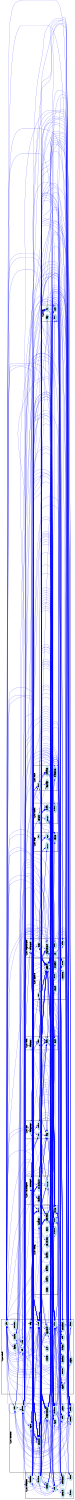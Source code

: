 /* ------------------------------------------------------------ */
/* created with bunch v3 */
/* Objective Function value = 1.0*/
/* ------------------------------------------------------------ */

digraph G {
size= "10,10";
rotate = 90;
subgraph cluster0 {
label = "(SS-L1):string";
color = black;
style = bold;

"signames"[label="signames",shape=ellipse,color=lightblue,fontcolor=black,style=filled];
"newversion"[label="newversion",shape=ellipse,color=lightblue,fontcolor=black,style=filled];
"endian"[label="endian",shape=ellipse,color=lightblue,fontcolor=black,style=filled];
"string"[label="string",shape=ellipse,color=lightblue,fontcolor=black,style=filled];
"error"[label="error",shape=ellipse,color=lightblue,fontcolor=black,style=filled];
"mkbuiltins"[label="mkbuiltins",shape=ellipse,color=lightblue,fontcolor=black,style=filled];
"enable"[label="enable",shape=ellipse,color=lightblue,fontcolor=black,style=filled];
"builtins"[label="builtins",shape=ellipse,color=lightblue,fontcolor=black,style=filled];
"umask"[label="umask",shape=ellipse,color=lightblue,fontcolor=black,style=filled];
"echo"[label="echo",shape=ellipse,color=lightblue,fontcolor=black,style=filled];
"stdio"[label="stdio",shape=ellipse,color=lightblue,fontcolor=black,style=filled];
"times"[label="times",shape=ellipse,color=lightblue,fontcolor=black,style=filled];
}
subgraph cluster1 {
label = "(SS-L1):bashline";
color = black;
style = bold;

"bashhist"[label="bashhist",shape=ellipse,color=lightblue,fontcolor=black,style=filled];
"bashline"[label="bashline",shape=ellipse,color=lightblue,fontcolor=black,style=filled];
"stat"[label="stat",shape=ellipse,color=lightblue,fontcolor=black,style=filled];
"history"[label="history",shape=ellipse,color=lightblue,fontcolor=black,style=filled];
"dirent"[label="dirent",shape=ellipse,color=lightblue,fontcolor=black,style=filled];
"getcwd"[label="getcwd",shape=ellipse,color=lightblue,fontcolor=black,style=filled];
"mailcheck"[label="mailcheck",shape=ellipse,color=lightblue,fontcolor=black,style=filled];
"time"[label="time",shape=ellipse,color=lightblue,fontcolor=black,style=filled];
}
subgraph cluster2 {
label = "(SS-L1):shell";
color = black;
style = bold;

"jobs"[label="jobs",shape=ellipse,color=lightblue,fontcolor=black,style=filled];
"wait"[label="wait",shape=ellipse,color=lightblue,fontcolor=black,style=filled];
"termios"[label="termios",shape=ellipse,color=lightblue,fontcolor=black,style=filled];
"nojobs"[label="nojobs",shape=ellipse,color=lightblue,fontcolor=black,style=filled];
"kill"[label="kill",shape=ellipse,color=lightblue,fontcolor=black,style=filled];
"trap"[label="trap",shape=ellipse,color=lightblue,fontcolor=black,style=filled];
"braces"[label="braces",shape=ellipse,color=lightblue,fontcolor=black,style=filled];
"eval"[label="eval",shape=ellipse,color=lightblue,fontcolor=black,style=filled];
"externs"[label="externs",shape=ellipse,color=lightblue,fontcolor=black,style=filled];
"subst"[label="subst",shape=ellipse,color=lightblue,fontcolor=black,style=filled];
"fnmatch"[label="fnmatch",shape=ellipse,color=lightblue,fontcolor=black,style=filled];
"fg_bg"[label="fg_bg",shape=ellipse,color=lightblue,fontcolor=black,style=filled];
"siglist"[label="siglist",shape=ellipse,color=lightblue,fontcolor=black,style=filled];
"signal"[label="signal",shape=ellipse,color=lightblue,fontcolor=black,style=filled];
"pwd"[label="pwd",shape=ellipse,color=lightblue,fontcolor=black,style=filled];
"shell"[label="shell",shape=ellipse,color=lightblue,fontcolor=black,style=filled];
"socket"[label="socket",shape=ellipse,color=lightblue,fontcolor=black,style=filled];
"bison"[label="bison",shape=ellipse,color=lightblue,fontcolor=black,style=filled];
"command"[label="command",shape=ellipse,color=lightblue,fontcolor=black,style=filled];
"copy_cmd"[label="copy_cmd",shape=ellipse,color=lightblue,fontcolor=black,style=filled];
}
subgraph cluster3 {
label = "(SS-L1):unwind_prot";
color = black;
style = bold;

"print_cmd"[label="print_cmd",shape=ellipse,color=lightblue,fontcolor=black,style=filled];
"declare"[label="declare",shape=ellipse,color=lightblue,fontcolor=black,style=filled];
"source"[label="source",shape=ellipse,color=lightblue,fontcolor=black,style=filled];
"unwind_prot"[label="unwind_prot",shape=ellipse,color=lightblue,fontcolor=black,style=filled];
}
subgraph cluster4 {
label = "(SS-L1):expr";
color = black;
style = bold;

"let"[label="let",shape=ellipse,color=lightblue,fontcolor=black,style=filled];
"expr"[label="expr",shape=ellipse,color=lightblue,fontcolor=black,style=filled];
"setjmp"[label="setjmp",shape=ellipse,color=lightblue,fontcolor=black,style=filled];
"return"[label="return",shape=ellipse,color=lightblue,fontcolor=black,style=filled];
}
subgraph cluster5 {
label = "(SS-L1):break";
color = black;
style = bold;

"break"[label="break",shape=ellipse,color=lightblue,fontcolor=black,style=filled];
"builtin"[label="builtin",shape=ellipse,color=lightblue,fontcolor=black,style=filled];
"getopt"[label="getopt",shape=ellipse,color=lightblue,fontcolor=black,style=filled];
"getopts"[label="getopts",shape=ellipse,color=lightblue,fontcolor=black,style=filled];
}
subgraph cluster6 {
label = "(SS-L1):bind";
color = black;
style = bold;

"keymaps"[label="keymaps",shape=ellipse,color=lightblue,fontcolor=black,style=filled];
"bind"[label="bind",shape=ellipse,color=lightblue,fontcolor=black,style=filled];
"readline"[label="readline",shape=ellipse,color=lightblue,fontcolor=black,style=filled];
"bracecomp"[label="bracecomp",shape=ellipse,color=lightblue,fontcolor=black,style=filled];
}
subgraph cluster7 {
label = "(SS-L1):general";
color = black;
style = bold;

"errno"[label="errno",shape=ellipse,color=lightblue,fontcolor=black,style=filled];
"test"[label="test",shape=ellipse,color=lightblue,fontcolor=black,style=filled];
"resource"[label="resource",shape=ellipse,color=lightblue,fontcolor=black,style=filled];
"ulimit"[label="ulimit",shape=ellipse,color=lightblue,fontcolor=black,style=filled];
"general"[label="general",shape=ellipse,color=lightblue,fontcolor=black,style=filled];
"ctype"[label="ctype",shape=ellipse,color=lightblue,fontcolor=black,style=filled];
"suspend"[label="suspend",shape=ellipse,color=lightblue,fontcolor=black,style=filled];
}
subgraph cluster8 {
label = "(SS-L1):set";
color = black;
style = bold;

"bashgetopt"[label="bashgetopt",shape=ellipse,color=lightblue,fontcolor=black,style=filled];
"setattr"[label="setattr",shape=ellipse,color=lightblue,fontcolor=black,style=filled];
"flags"[label="flags",shape=ellipse,color=lightblue,fontcolor=black,style=filled];
"set"[label="set",shape=ellipse,color=lightblue,fontcolor=black,style=filled];
}
subgraph cluster9 {
label = "(SS-L1):common";
color = black;
style = bold;

"exit"[label="exit",shape=ellipse,color=lightblue,fontcolor=black,style=filled];
"parse"[label="parse",shape=ellipse,color=lightblue,fontcolor=black,style=filled];
"fcntl"[label="fcntl",shape=ellipse,color=lightblue,fontcolor=black,style=filled];
"input"[label="input",shape=ellipse,color=lightblue,fontcolor=black,style=filled];
"read"[label="read",shape=ellipse,color=lightblue,fontcolor=black,style=filled];
"common"[label="common",shape=ellipse,color=lightblue,fontcolor=black,style=filled];
"stdlib"[label="stdlib",shape=ellipse,color=lightblue,fontcolor=black,style=filled];
"variables"[label="variables",shape=ellipse,color=lightblue,fontcolor=black,style=filled];
"execute_cmd"[label="execute_cmd",shape=ellipse,color=lightblue,fontcolor=black,style=filled];
"unistd"[label="unistd",shape=ellipse,color=lightblue,fontcolor=black,style=filled];
"psize"[label="psize",shape=ellipse,color=lightblue,fontcolor=black,style=filled];
}
subgraph cluster10 {
label = "(SS-L1):dispose_cmd";
color = black;
style = bold;

"make_cmd"[label="make_cmd",shape=ellipse,color=lightblue,fontcolor=black,style=filled];
"exec"[label="exec",shape=ellipse,color=lightblue,fontcolor=black,style=filled];
"tilde"[label="tilde",shape=ellipse,color=lightblue,fontcolor=black,style=filled];
"cd"[label="cd",shape=ellipse,color=lightblue,fontcolor=black,style=filled];
"dispose_cmd"[label="dispose_cmd",shape=ellipse,color=lightblue,fontcolor=black,style=filled];
"shift"[label="shift",shape=ellipse,color=lightblue,fontcolor=black,style=filled];
}
subgraph cluster11 {
label = "(SS-L1):fc";
color = black;
style = bold;

"fc"[label="fc",shape=ellipse,color=lightblue,fontcolor=black,style=filled];
"libio"[label="libio",shape=ellipse,color=lightblue,fontcolor=black,style=filled];
"quit"[label="quit",shape=ellipse,color=lightblue,fontcolor=black,style=filled];
"help"[label="help",shape=ellipse,color=lightblue,fontcolor=black,style=filled];
}
subgraph cluster12 {
label = "(SS-L1):alias";
color = black;
style = bold;

"hashcom"[label="hashcom",shape=ellipse,color=lightblue,fontcolor=black,style=filled];
"hash"[label="hash",shape=ellipse,color=lightblue,fontcolor=black,style=filled];
"type"[label="type",shape=ellipse,color=lightblue,fontcolor=black,style=filled];
"alias"[label="alias",shape=ellipse,color=lightblue,fontcolor=black,style=filled];
}
"endian" -> "string" [color=blue,font=6];
"endian" -> "signames" [color=blue,font=6];
"endian" -> "stdio" [color=blue,font=6];
"stat" -> "source" [color=blue,font=6];
"stat" -> "mkbuiltins" [color=blue,font=6];
"stat" -> "bashline" [color=blue,font=6];
"stat" -> "getcwd" [color=blue,font=6];
"stat" -> "execute_cmd" [color=blue,font=6];
"stat" -> "shell" [color=blue,font=6];
"stat" -> "history" [color=blue,font=6];
"stat" -> "test" [color=blue,font=6];
"stat" -> "input" [color=blue,font=6];
"stat" -> "mailcheck" [color=blue,font=6];
"stat" -> "newversion" [color=blue,font=6];
"stat" -> "bashhist" [color=blue,font=6];
"nojobs" -> "fcntl" [color=blue,font=6];
"nojobs" -> "print_cmd" [color=blue,font=6];
"nojobs" -> "general" [color=blue,font=6];
"nojobs" -> "unistd" [color=blue,font=6];
"nojobs" -> "jobs" [color=blue,font=6];
"nojobs" -> "wait" [color=blue,font=6];
"nojobs" -> "execute_cmd" [color=blue,font=6];
"nojobs" -> "string" [color=blue,font=6];
"nojobs" -> "kill" [color=blue,font=6];
"nojobs" -> "signal" [color=blue,font=6];
"nojobs" -> "subst" [color=blue,font=6];
"declare" -> "general" [color=blue,font=6];
"declare" -> "string" [color=blue,font=6];
"declare" -> "print_cmd" [color=blue,font=6];
"declare" -> "common" [color=blue,font=6];
"declare" -> "subst" [color=blue,font=6];
"declare" -> "stdlib" [color=blue,font=6];
"declare" -> "stdio" [color=blue,font=6];
"declare" -> "variables" [color=blue,font=6];
"return" -> "setjmp" [color=blue,font=6];
"return" -> "common" [color=blue,font=6];
"break" -> "execute_cmd" [color=blue,font=6];
"break" -> "common" [color=blue,font=6];
"break" -> "builtin" [color=blue,font=6];
"subst" -> "eval" [color=blue,font=6];
"subst" -> "bashline" [color=blue,font=6];
"subst" -> "readline" [color=blue,font=6];
"subst" -> "declare" [color=blue,font=6];
"subst" -> "bind" [color=blue,font=6];
"subst" -> "stdio" [color=blue,font=6];
"subst" -> "shell" [color=blue,font=6];
"subst" -> "dispose_cmd" [color=blue,font=6];
"subst" -> "unistd" [color=blue,font=6];
"subst" -> "tilde" [color=blue,font=6];
"subst" -> "getopts" [color=blue,font=6];
"subst" -> "fnmatch" [color=blue,font=6];
"subst" -> "execute_cmd" [color=blue,font=6];
"subst" -> "string" [color=blue,font=6];
"subst" -> "history" [color=blue,font=6];
"subst" -> "command" [color=blue,font=6];
"subst" -> "make_cmd" [color=blue,font=6];
"subst" -> "setjmp" [color=blue,font=6];
"subst" -> "variables" [color=blue,font=6];
"subst" -> "signal" [color=blue,font=6];
"subst" -> "flags" [color=blue,font=6];
"subst" -> "parse" [color=blue,font=6];
"subst" -> "kill" [color=blue,font=6];
"subst" -> "read" [color=blue,font=6];
"subst" -> "common" [color=blue,font=6];
"subst" -> "jobs" [color=blue,font=6];
"subst" -> "mailcheck" [color=blue,font=6];
"subst" -> "set" [color=blue,font=6];
"subst" -> "break" [color=blue,font=6];
"subst" -> "getopt" [color=blue,font=6];
"subst" -> "error" [color=blue,font=6];
"subst" -> "braces" [color=blue,font=6];
"subst" -> "trap" [color=blue,font=6];
"subst" -> "externs" [color=blue,font=6];
"subst" -> "bashhist" [color=blue,font=6];
"subst" -> "copy_cmd" [color=blue,font=6];
"subst" -> "general" [color=blue,font=6];
"subst" -> "alias" [color=blue,font=6];
"subst" -> "expr" [color=blue,font=6];
"subst" -> "hash" [color=blue,font=6];
"subst" -> "stdlib" [color=blue,font=6];
"subst" -> "errno" [color=blue,font=6];
"subst" -> "setattr" [color=blue,font=6];
"fg_bg" -> "jobs" [color=blue,font=6];
"fg_bg" -> "common" [color=blue,font=6];
"fg_bg" -> "signal" [color=blue,font=6];
"bracecomp" -> "readline" [color=blue,font=6];
"bracecomp" -> "general" [color=blue,font=6];
"bracecomp" -> "string" [color=blue,font=6];
"bracecomp" -> "stdlib" [color=blue,font=6];
"echo" -> "string" [color=blue,font=6];
"echo" -> "stdio" [color=blue,font=6];
"bison" -> "stdio" [color=blue,font=6];
"bison" -> "general" [color=blue,font=6];
"bison" -> "command" [color=blue,font=6];
"bison" -> "parse" [color=blue,font=6];
"bison" -> "alias" [color=blue,font=6];
"bison" -> "shell" [color=blue,font=6];
"bison" -> "kill" [color=blue,font=6];
"bison" -> "copy_cmd" [color=blue,font=6];
"bison" -> "make_cmd" [color=blue,font=6];
"bison" -> "stdlib" [color=blue,font=6];
"signal" -> "general" [color=blue,font=6];
"signal" -> "siglist" [color=blue,font=6];
"expr" -> "stdio" [color=blue,font=6];
"expr" -> "general" [color=blue,font=6];
"expr" -> "break" [color=blue,font=6];
"expr" -> "let" [color=blue,font=6];
"expr" -> "setjmp" [color=blue,font=6];
"expr" -> "string" [color=blue,font=6];
"expr" -> "shell" [color=blue,font=6];
"expr" -> "error" [color=blue,font=6];
"expr" -> "subst" [color=blue,font=6];
"expr" -> "stdlib" [color=blue,font=6];
"expr" -> "variables" [color=blue,font=6];
"getcwd" -> "string" [color=blue,font=6];
"getcwd" -> "errno" [color=blue,font=6];
"getcwd" -> "stat" [color=blue,font=6];
"getcwd" -> "stdlib" [color=blue,font=6];
"getcwd" -> "dirent" [color=blue,font=6];
"trap" -> "read" [color=blue,font=6];
"trap" -> "stdio" [color=blue,font=6];
"trap" -> "general" [color=blue,font=6];
"trap" -> "quit" [color=blue,font=6];
"trap" -> "setjmp" [color=blue,font=6];
"trap" -> "alias" [color=blue,font=6];
"trap" -> "string" [color=blue,font=6];
"trap" -> "shell" [color=blue,font=6];
"trap" -> "common" [color=blue,font=6];
"trap" -> "kill" [color=blue,font=6];
"trap" -> "signames" [color=blue,font=6];
"trap" -> "error" [color=blue,font=6];
"trap" -> "signal" [color=blue,font=6];
"trap" -> "stdlib" [color=blue,font=6];
"bashgetopt" -> "jobs" [color=blue,font=6];
"bashgetopt" -> "string" [color=blue,font=6];
"bashgetopt" -> "common" [color=blue,font=6];
"bashgetopt" -> "setattr" [color=blue,font=6];
"bashgetopt" -> "command" [color=blue,font=6];
"bashgetopt" -> "bind" [color=blue,font=6];
"bashgetopt" -> "set" [color=blue,font=6];
"braces" -> "general" [color=blue,font=6];
"braces" -> "string" [color=blue,font=6];
"braces" -> "subst" [color=blue,font=6];
"braces" -> "stdlib" [color=blue,font=6];
"exit" -> "stdio" [color=blue,font=6];
"exit" -> "break" [color=blue,font=6];
"exit" -> "parse" [color=blue,font=6];
"exit" -> "jobs" [color=blue,font=6];
"exit" -> "alias" [color=blue,font=6];
"exit" -> "execute_cmd" [color=blue,font=6];
"exit" -> "setjmp" [color=blue,font=6];
"exit" -> "shell" [color=blue,font=6];
"exit" -> "common" [color=blue,font=6];
"flags" -> "jobs" [color=blue,font=6];
"flags" -> "unistd" [color=blue,font=6];
"flags" -> "general" [color=blue,font=6];
"flags" -> "execute_cmd" [color=blue,font=6];
"flags" -> "shell" [color=blue,font=6];
"flags" -> "subst" [color=blue,font=6];
"flags" -> "variables" [color=blue,font=6];
"flags" -> "set" [color=blue,font=6];
"copy_cmd" -> "general" [color=blue,font=6];
"copy_cmd" -> "exec" [color=blue,font=6];
"copy_cmd" -> "command" [color=blue,font=6];
"copy_cmd" -> "jobs" [color=blue,font=6];
"copy_cmd" -> "execute_cmd" [color=blue,font=6];
"copy_cmd" -> "string" [color=blue,font=6];
"copy_cmd" -> "common" [color=blue,font=6];
"copy_cmd" -> "bison" [color=blue,font=6];
"copy_cmd" -> "subst" [color=blue,font=6];
"copy_cmd" -> "variables" [color=blue,font=6];
"execute_cmd" -> "eval" [color=blue,font=6];
"execute_cmd" -> "bashline" [color=blue,font=6];
"execute_cmd" -> "input" [color=blue,font=6];
"execute_cmd" -> "unwind_prot" [color=blue,font=6];
"execute_cmd" -> "exit" [color=blue,font=6];
"execute_cmd" -> "stdio" [color=blue,font=6];
"execute_cmd" -> "shell" [color=blue,font=6];
"execute_cmd" -> "dispose_cmd" [color=blue,font=6];
"execute_cmd" -> "tilde" [color=blue,font=6];
"execute_cmd" -> "unistd" [color=blue,font=6];
"execute_cmd" -> "test" [color=blue,font=6];
"execute_cmd" -> "fnmatch" [color=blue,font=6];
"execute_cmd" -> "string" [color=blue,font=6];
"execute_cmd" -> "command" [color=blue,font=6];
"execute_cmd" -> "make_cmd" [color=blue,font=6];
"execute_cmd" -> "setjmp" [color=blue,font=6];
"execute_cmd" -> "variables" [color=blue,font=6];
"execute_cmd" -> "quit" [color=blue,font=6];
"execute_cmd" -> "signal" [color=blue,font=6];
"execute_cmd" -> "flags" [color=blue,font=6];
"execute_cmd" -> "kill" [color=blue,font=6];
"execute_cmd" -> "read" [color=blue,font=6];
"execute_cmd" -> "source" [color=blue,font=6];
"execute_cmd" -> "common" [color=blue,font=6];
"execute_cmd" -> "subst" [color=blue,font=6];
"execute_cmd" -> "jobs" [color=blue,font=6];
"execute_cmd" -> "mailcheck" [color=blue,font=6];
"execute_cmd" -> "break" [color=blue,font=6];
"execute_cmd" -> "error" [color=blue,font=6];
"execute_cmd" -> "exec" [color=blue,font=6];
"execute_cmd" -> "trap" [color=blue,font=6];
"execute_cmd" -> "resource" [color=blue,font=6];
"execute_cmd" -> "copy_cmd" [color=blue,font=6];
"execute_cmd" -> "general" [color=blue,font=6];
"execute_cmd" -> "libio" [color=blue,font=6];
"execute_cmd" -> "alias" [color=blue,font=6];
"execute_cmd" -> "ulimit" [color=blue,font=6];
"execute_cmd" -> "hash" [color=blue,font=6];
"execute_cmd" -> "stdlib" [color=blue,font=6];
"execute_cmd" -> "print_cmd" [color=blue,font=6];
"execute_cmd" -> "nojobs" [color=blue,font=6];
"execute_cmd" -> "errno" [color=blue,font=6];
"execute_cmd" -> "stat" [color=blue,font=6];
"execute_cmd" -> "return" [color=blue,font=6];
"execute_cmd" -> "ctype" [color=blue,font=6];
"execute_cmd" -> "fcntl" [color=blue,font=6];
"execute_cmd" -> "type" [color=blue,font=6];
"psize" -> "unistd" [color=blue,font=6];
"psize" -> "stdlib" [color=blue,font=6];
"psize" -> "stdio" [color=blue,font=6];
"make_cmd" -> "general" [color=blue,font=6];
"make_cmd" -> "cd" [color=blue,font=6];
"make_cmd" -> "exec" [color=blue,font=6];
"make_cmd" -> "parse" [color=blue,font=6];
"make_cmd" -> "execute_cmd" [color=blue,font=6];
"make_cmd" -> "string" [color=blue,font=6];
"make_cmd" -> "shell" [color=blue,font=6];
"make_cmd" -> "error" [color=blue,font=6];
"make_cmd" -> "copy_cmd" [color=blue,font=6];
"make_cmd" -> "bison" [color=blue,font=6];
"make_cmd" -> "subst" [color=blue,font=6];
"make_cmd" -> "stdlib" [color=blue,font=6];
"make_cmd" -> "variables" [color=blue,font=6];
"signames" -> "endian" [color=blue,font=6];
"signames" -> "stdlib" [color=blue,font=6];
"signames" -> "stdio" [color=blue,font=6];
"signames" -> "newversion" [color=blue,font=6];
"common" -> "eval" [color=blue,font=6];
"common" -> "bashline" [color=blue,font=6];
"common" -> "input" [color=blue,font=6];
"common" -> "unwind_prot" [color=blue,font=6];
"common" -> "exit" [color=blue,font=6];
"common" -> "wait" [color=blue,font=6];
"common" -> "stdio" [color=blue,font=6];
"common" -> "shell" [color=blue,font=6];
"common" -> "dispose_cmd" [color=blue,font=6];
"common" -> "enable" [color=blue,font=6];
"common" -> "execute_cmd" [color=blue,font=6];
"common" -> "string" [color=blue,font=6];
"common" -> "history" [color=blue,font=6];
"common" -> "command" [color=blue,font=6];
"common" -> "fg_bg" [color=blue,font=6];
"common" -> "setjmp" [color=blue,font=6];
"common" -> "variables" [color=blue,font=6];
"common" -> "quit" [color=blue,font=6];
"common" -> "flags" [color=blue,font=6];
"common" -> "parse" [color=blue,font=6];
"common" -> "builtin" [color=blue,font=6];
"common" -> "kill" [color=blue,font=6];
"common" -> "read" [color=blue,font=6];
"common" -> "source" [color=blue,font=6];
"common" -> "subst" [color=blue,font=6];
"common" -> "bashgetopt" [color=blue,font=6];
"common" -> "jobs" [color=blue,font=6];
"common" -> "set" [color=blue,font=6];
"common" -> "break" [color=blue,font=6];
"common" -> "error" [color=blue,font=6];
"common" -> "suspend" [color=blue,font=6];
"common" -> "shift" [color=blue,font=6];
"common" -> "trap" [color=blue,font=6];
"common" -> "bashhist" [color=blue,font=6];
"common" -> "copy_cmd" [color=blue,font=6];
"common" -> "cd" [color=blue,font=6];
"common" -> "fc" [color=blue,font=6];
"common" -> "hashcom" [color=blue,font=6];
"common" -> "general" [color=blue,font=6];
"common" -> "alias" [color=blue,font=6];
"common" -> "ulimit" [color=blue,font=6];
"common" -> "umask" [color=blue,font=6];
"common" -> "hash" [color=blue,font=6];
"common" -> "print_cmd" [color=blue,font=6];
"common" -> "stdlib" [color=blue,font=6];
"common" -> "return" [color=blue,font=6];
"common" -> "builtins" [color=blue,font=6];
"common" -> "setattr" [color=blue,font=6];
"common" -> "type" [color=blue,font=6];
"print_cmd" -> "unwind_prot" [color=blue,font=6];
"print_cmd" -> "stdio" [color=blue,font=6];
"print_cmd" -> "general" [color=blue,font=6];
"print_cmd" -> "declare" [color=blue,font=6];
"print_cmd" -> "execute_cmd" [color=blue,font=6];
"print_cmd" -> "string" [color=blue,font=6];
"print_cmd" -> "common" [color=blue,font=6];
"print_cmd" -> "type" [color=blue,font=6];
"print_cmd" -> "error" [color=blue,font=6];
"print_cmd" -> "stdlib" [color=blue,font=6];
"print_cmd" -> "variables" [color=blue,font=6];
"suspend" -> "jobs" [color=blue,font=6];
"suspend" -> "general" [color=blue,font=6];
"suspend" -> "string" [color=blue,font=6];
"suspend" -> "shell" [color=blue,font=6];
"suspend" -> "common" [color=blue,font=6];
"suspend" -> "signal" [color=blue,font=6];
"set" -> "stdio" [color=blue,font=6];
"set" -> "general" [color=blue,font=6];
"set" -> "flags" [color=blue,font=6];
"set" -> "readline" [color=blue,font=6];
"set" -> "parse" [color=blue,font=6];
"set" -> "alias" [color=blue,font=6];
"set" -> "string" [color=blue,font=6];
"set" -> "shell" [color=blue,font=6];
"set" -> "common" [color=blue,font=6];
"set" -> "bind" [color=blue,font=6];
"set" -> "kill" [color=blue,font=6];
"set" -> "subst" [color=blue,font=6];
"set" -> "stdlib" [color=blue,font=6];
"set" -> "bashgetopt" [color=blue,font=6];
"set" -> "variables" [color=blue,font=6];
"newversion" -> "string" [color=blue,font=6];
"newversion" -> "stdlib" [color=blue,font=6];
"newversion" -> "stdio" [color=blue,font=6];
"newversion" -> "signames" [color=blue,font=6];
"cd" -> "stdio" [color=blue,font=6];
"cd" -> "errno" [color=blue,font=6];
"cd" -> "general" [color=blue,font=6];
"cd" -> "flags" [color=blue,font=6];
"cd" -> "unistd" [color=blue,font=6];
"cd" -> "string" [color=blue,font=6];
"cd" -> "common" [color=blue,font=6];
"cd" -> "make_cmd" [color=blue,font=6];
"cd" -> "error" [color=blue,font=6];
"cd" -> "stdlib" [color=blue,font=6];
"cd" -> "tilde" [color=blue,font=6];
"cd" -> "dispose_cmd" [color=blue,font=6];
"cd" -> "variables" [color=blue,font=6];
"kill" -> "stdio" [color=blue,font=6];
"kill" -> "errno" [color=blue,font=6];
"kill" -> "general" [color=blue,font=6];
"kill" -> "jobs" [color=blue,font=6];
"kill" -> "alias" [color=blue,font=6];
"kill" -> "string" [color=blue,font=6];
"kill" -> "common" [color=blue,font=6];
"kill" -> "signal" [color=blue,font=6];
"kill" -> "subst" [color=blue,font=6];
"kill" -> "stdlib" [color=blue,font=6];
"kill" -> "set" [color=blue,font=6];
"kill" -> "trap" [color=blue,font=6];
"kill" -> "variables" [color=blue,font=6];
"dispose_cmd" -> "shift" [color=blue,font=6];
"dispose_cmd" -> "cd" [color=blue,font=6];
"dispose_cmd" -> "exec" [color=blue,font=6];
"dispose_cmd" -> "parse" [color=blue,font=6];
"dispose_cmd" -> "bashline" [color=blue,font=6];
"dispose_cmd" -> "jobs" [color=blue,font=6];
"dispose_cmd" -> "execute_cmd" [color=blue,font=6];
"dispose_cmd" -> "shell" [color=blue,font=6];
"dispose_cmd" -> "common" [color=blue,font=6];
"dispose_cmd" -> "error" [color=blue,font=6];
"dispose_cmd" -> "subst" [color=blue,font=6];
"dispose_cmd" -> "stdlib" [color=blue,font=6];
"dispose_cmd" -> "mailcheck" [color=blue,font=6];
"dispose_cmd" -> "variables" [color=blue,font=6];
"enable" -> "string" [color=blue,font=6];
"enable" -> "common" [color=blue,font=6];
"enable" -> "stdio" [color=blue,font=6];
"enable" -> "builtins" [color=blue,font=6];
"wait" -> "jobs" [color=blue,font=6];
"wait" -> "general" [color=blue,font=6];
"wait" -> "unwind_prot" [color=blue,font=6];
"wait" -> "common" [color=blue,font=6];
"wait" -> "stdlib" [color=blue,font=6];
"wait" -> "signal" [color=blue,font=6];
"wait" -> "read" [color=blue,font=6];
"help" -> "quit" [color=blue,font=6];
"help" -> "string" [color=blue,font=6];
"help" -> "shell" [color=blue,font=6];
"help" -> "libio" [color=blue,font=6];
"help" -> "stdio" [color=blue,font=6];
"help" -> "builtins" [color=blue,font=6];
"general" -> "bashline" [color=blue,font=6];
"general" -> "input" [color=blue,font=6];
"general" -> "declare" [color=blue,font=6];
"general" -> "bind" [color=blue,font=6];
"general" -> "stdio" [color=blue,font=6];
"general" -> "wait" [color=blue,font=6];
"general" -> "shell" [color=blue,font=6];
"general" -> "unistd" [color=blue,font=6];
"general" -> "tilde" [color=blue,font=6];
"general" -> "test" [color=blue,font=6];
"general" -> "mkbuiltins" [color=blue,font=6];
"general" -> "execute_cmd" [color=blue,font=6];
"general" -> "string" [color=blue,font=6];
"general" -> "make_cmd" [color=blue,font=6];
"general" -> "variables" [color=blue,font=6];
"general" -> "signal" [color=blue,font=6];
"general" -> "parse" [color=blue,font=6];
"general" -> "kill" [color=blue,font=6];
"general" -> "read" [color=blue,font=6];
"general" -> "bracecomp" [color=blue,font=6];
"general" -> "common" [color=blue,font=6];
"general" -> "subst" [color=blue,font=6];
"general" -> "jobs" [color=blue,font=6];
"general" -> "mailcheck" [color=blue,font=6];
"general" -> "set" [color=blue,font=6];
"general" -> "error" [color=blue,font=6];
"general" -> "suspend" [color=blue,font=6];
"general" -> "shift" [color=blue,font=6];
"general" -> "braces" [color=blue,font=6];
"general" -> "exec" [color=blue,font=6];
"general" -> "bison" [color=blue,font=6];
"general" -> "trap" [color=blue,font=6];
"general" -> "bashhist" [color=blue,font=6];
"general" -> "copy_cmd" [color=blue,font=6];
"general" -> "cd" [color=blue,font=6];
"general" -> "fc" [color=blue,font=6];
"general" -> "alias" [color=blue,font=6];
"general" -> "expr" [color=blue,font=6];
"general" -> "ulimit" [color=blue,font=6];
"general" -> "hash" [color=blue,font=6];
"general" -> "stdlib" [color=blue,font=6];
"general" -> "print_cmd" [color=blue,font=6];
"general" -> "nojobs" [color=blue,font=6];
"general" -> "errno" [color=blue,font=6];
"general" -> "ctype" [color=blue,font=6];
"general" -> "return" [color=blue,font=6];
"general" -> "setattr" [color=blue,font=6];
"general" -> "fcntl" [color=blue,font=6];
"general" -> "type" [color=blue,font=6];
"times" -> "stdio" [color=blue,font=6];
"hash" -> "stdio" [color=blue,font=6];
"hash" -> "general" [color=blue,font=6];
"hash" -> "flags" [color=blue,font=6];
"hash" -> "hashcom" [color=blue,font=6];
"hash" -> "alias" [color=blue,font=6];
"hash" -> "execute_cmd" [color=blue,font=6];
"hash" -> "string" [color=blue,font=6];
"hash" -> "common" [color=blue,font=6];
"hash" -> "subst" [color=blue,font=6];
"hash" -> "stdlib" [color=blue,font=6];
"hash" -> "variables" [color=blue,font=6];
"builtin" -> "break" [color=blue,font=6];
"builtin" -> "common" [color=blue,font=6];
"command" -> "unwind_prot" [color=blue,font=6];
"command" -> "general" [color=blue,font=6];
"command" -> "unistd" [color=blue,font=6];
"command" -> "string" [color=blue,font=6];
"command" -> "common" [color=blue,font=6];
"command" -> "copy_cmd" [color=blue,font=6];
"command" -> "make_cmd" [color=blue,font=6];
"command" -> "bison" [color=blue,font=6];
"command" -> "bashgetopt" [color=blue,font=6];
"command" -> "stdlib" [color=blue,font=6];
"command" -> "dispose_cmd" [color=blue,font=6];
"command" -> "variables" [color=blue,font=6];
"getopts" -> "general" [color=blue,font=6];
"getopts" -> "shell" [color=blue,font=6];
"getopts" -> "subst" [color=blue,font=6];
"getopts" -> "common" [color=blue,font=6];
"getopts" -> "break" [color=blue,font=6];
"getopts" -> "stdlib" [color=blue,font=6];
"getopts" -> "getopt" [color=blue,font=6];
"getopts" -> "variables" [color=blue,font=6];
"type" -> "stdio" [color=blue,font=6];
"type" -> "print_cmd" [color=blue,font=6];
"type" -> "general" [color=blue,font=6];
"type" -> "parse" [color=blue,font=6];
"type" -> "alias" [color=blue,font=6];
"type" -> "execute_cmd" [color=blue,font=6];
"type" -> "string" [color=blue,font=6];
"type" -> "common" [color=blue,font=6];
"type" -> "stdlib" [color=blue,font=6];
"type" -> "variables" [color=blue,font=6];
"umask" -> "string" [color=blue,font=6];
"umask" -> "stat" [color=blue,font=6];
"umask" -> "common" [color=blue,font=6];
"umask" -> "stdio" [color=blue,font=6];
"read" -> "unwind_prot" [color=blue,font=6];
"read" -> "stdio" [color=blue,font=6];
"read" -> "general" [color=blue,font=6];
"read" -> "libio" [color=blue,font=6];
"read" -> "unistd" [color=blue,font=6];
"read" -> "string" [color=blue,font=6];
"read" -> "common" [color=blue,font=6];
"read" -> "subst" [color=blue,font=6];
"read" -> "stdlib" [color=blue,font=6];
"read" -> "variables" [color=blue,font=6];
"history" -> "stdio" [color=blue,font=6];
"history" -> "fcntl" [color=blue,font=6];
"history" -> "unistd" [color=blue,font=6];
"history" -> "quit" [color=blue,font=6];
"history" -> "stat" [color=blue,font=6];
"history" -> "string" [color=blue,font=6];
"history" -> "shell" [color=blue,font=6];
"history" -> "common" [color=blue,font=6];
"history" -> "subst" [color=blue,font=6];
"history" -> "variables" [color=blue,font=6];
"history" -> "bashhist" [color=blue,font=6];
"variables" -> "string" [color=blue,font=6];
"variables" -> "copy_cmd" [color=blue,font=6];
"variables" -> "hash" [color=blue,font=6];
"variables" -> "expr" [color=blue,font=6];
"variables" -> "command" [color=blue,font=6];
"variables" -> "type" [color=blue,font=6];
"variables" -> "mailcheck" [color=blue,font=6];
"variables" -> "bashhist" [color=blue,font=6];
"variables" -> "getopt" [color=blue,font=6];
"variables" -> "subst" [color=blue,font=6];
"variables" -> "flags" [color=blue,font=6];
"variables" -> "time" [color=blue,font=6];
"variables" -> "general" [color=blue,font=6];
"variables" -> "bashline" [color=blue,font=6];
"variables" -> "kill" [color=blue,font=6];
"variables" -> "set" [color=blue,font=6];
"variables" -> "common" [color=blue,font=6];
"variables" -> "cd" [color=blue,font=6];
"variables" -> "parse" [color=blue,font=6];
"variables" -> "dispose_cmd" [color=blue,font=6];
"variables" -> "exit" [color=blue,font=6];
"variables" -> "setattr" [color=blue,font=6];
"variables" -> "error" [color=blue,font=6];
"variables" -> "read" [color=blue,font=6];
"variables" -> "shift" [color=blue,font=6];
"variables" -> "shell" [color=blue,font=6];
"variables" -> "getopts" [color=blue,font=6];
"variables" -> "tilde" [color=blue,font=6];
"variables" -> "unistd" [color=blue,font=6];
"variables" -> "declare" [color=blue,font=6];
"variables" -> "stdio" [color=blue,font=6];
"variables" -> "print_cmd" [color=blue,font=6];
"variables" -> "stdlib" [color=blue,font=6];
"variables" -> "execute_cmd" [color=blue,font=6];
"ulimit" -> "general" [color=blue,font=6];
"ulimit" -> "string" [color=blue,font=6];
"ulimit" -> "execute_cmd" [color=blue,font=6];
"ulimit" -> "shell" [color=blue,font=6];
"ulimit" -> "errno" [color=blue,font=6];
"ulimit" -> "common" [color=blue,font=6];
"ulimit" -> "resource" [color=blue,font=6];
"ulimit" -> "stdio" [color=blue,font=6];
"shift" -> "general" [color=blue,font=6];
"shift" -> "dispose_cmd" [color=blue,font=6];
"shift" -> "string" [color=blue,font=6];
"shift" -> "shell" [color=blue,font=6];
"shift" -> "common" [color=blue,font=6];
"shift" -> "subst" [color=blue,font=6];
"shift" -> "stdlib" [color=blue,font=6];
"shift" -> "variables" [color=blue,font=6];
"test" -> "stdio" [color=blue,font=6];
"test" -> "general" [color=blue,font=6];
"test" -> "errno" [color=blue,font=6];
"test" -> "unistd" [color=blue,font=6];
"test" -> "break" [color=blue,font=6];
"test" -> "stat" [color=blue,font=6];
"test" -> "execute_cmd" [color=blue,font=6];
"test" -> "setjmp" [color=blue,font=6];
"test" -> "string" [color=blue,font=6];
"test" -> "shell" [color=blue,font=6];
"test" -> "common" [color=blue,font=6];
"let" -> "common" [color=blue,font=6];
"let" -> "expr" [color=blue,font=6];
"eval" -> "common" [color=blue,font=6];
"eval" -> "subst" [color=blue,font=6];
"readline" -> "bashline" [color=blue,font=6];
"readline" -> "bracecomp" [color=blue,font=6];
"readline" -> "stdio" [color=blue,font=6];
"readline" -> "variables" [color=blue,font=6];
"readline" -> "bind" [color=blue,font=6];
"parse" -> "string" [color=blue,font=6];
"parse" -> "copy_cmd" [color=blue,font=6];
"parse" -> "jobs" [color=blue,font=6];
"parse" -> "bison" [color=blue,font=6];
"parse" -> "type" [color=blue,font=6];
"parse" -> "bashhist" [color=blue,font=6];
"parse" -> "mailcheck" [color=blue,font=6];
"parse" -> "subst" [color=blue,font=6];
"parse" -> "flags" [color=blue,font=6];
"parse" -> "time" [color=blue,font=6];
"parse" -> "variables" [color=blue,font=6];
"parse" -> "readline" [color=blue,font=6];
"parse" -> "general" [color=blue,font=6];
"parse" -> "make_cmd" [color=blue,font=6];
"parse" -> "kill" [color=blue,font=6];
"parse" -> "input" [color=blue,font=6];
"parse" -> "common" [color=blue,font=6];
"parse" -> "alias" [color=blue,font=6];
"parse" -> "dispose_cmd" [color=blue,font=6];
"parse" -> "exit" [color=blue,font=6];
"parse" -> "error" [color=blue,font=6];
"parse" -> "read" [color=blue,font=6];
"parse" -> "shell" [color=blue,font=6];
"parse" -> "quit" [color=blue,font=6];
"parse" -> "unistd" [color=blue,font=6];
"parse" -> "stdio" [color=blue,font=6];
"parse" -> "trap" [color=blue,font=6];
"parse" -> "stdlib" [color=blue,font=6];
"parse" -> "bind" [color=blue,font=6];
"tilde" -> "general" [color=blue,font=6];
"siglist" -> "general" [color=blue,font=6];
"siglist" -> "signal" [color=blue,font=6];
"siglist" -> "stdio" [color=blue,font=6];
"error" -> "mkbuiltins" [color=blue,font=6];
"error" -> "stdio" [color=blue,font=6];
"error" -> "errno" [color=blue,font=6];
"error" -> "general" [color=blue,font=6];
"error" -> "flags" [color=blue,font=6];
"error" -> "unistd" [color=blue,font=6];
"error" -> "parse" [color=blue,font=6];
"error" -> "string" [color=blue,font=6];
"error" -> "shell" [color=blue,font=6];
"error" -> "common" [color=blue,font=6];
"error" -> "stdlib" [color=blue,font=6];
"error" -> "variables" [color=blue,font=6];
"error" -> "bashhist" [color=blue,font=6];
"mailcheck" -> "stdio" [color=blue,font=6];
"mailcheck" -> "general" [color=blue,font=6];
"mailcheck" -> "time" [color=blue,font=6];
"mailcheck" -> "stat" [color=blue,font=6];
"mailcheck" -> "execute_cmd" [color=blue,font=6];
"mailcheck" -> "string" [color=blue,font=6];
"mailcheck" -> "shell" [color=blue,font=6];
"mailcheck" -> "subst" [color=blue,font=6];
"mailcheck" -> "stdlib" [color=blue,font=6];
"mailcheck" -> "dispose_cmd" [color=blue,font=6];
"mailcheck" -> "variables" [color=blue,font=6];
"jobs" -> "string" [color=blue,font=6];
"jobs" -> "break" [color=blue,font=6];
"jobs" -> "copy_cmd" [color=blue,font=6];
"jobs" -> "nojobs" [color=blue,font=6];
"jobs" -> "command" [color=blue,font=6];
"jobs" -> "subst" [color=blue,font=6];
"jobs" -> "flags" [color=blue,font=6];
"jobs" -> "variables" [color=blue,font=6];
"jobs" -> "unwind_prot" [color=blue,font=6];
"jobs" -> "general" [color=blue,font=6];
"jobs" -> "errno" [color=blue,font=6];
"jobs" -> "make_cmd" [color=blue,font=6];
"jobs" -> "input" [color=blue,font=6];
"jobs" -> "kill" [color=blue,font=6];
"jobs" -> "common" [color=blue,font=6];
"jobs" -> "alias" [color=blue,font=6];
"jobs" -> "dispose_cmd" [color=blue,font=6];
"jobs" -> "wait" [color=blue,font=6];
"jobs" -> "bashgetopt" [color=blue,font=6];
"jobs" -> "exit" [color=blue,font=6];
"jobs" -> "fcntl" [color=blue,font=6];
"jobs" -> "error" [color=blue,font=6];
"jobs" -> "read" [color=blue,font=6];
"jobs" -> "suspend" [color=blue,font=6];
"jobs" -> "shell" [color=blue,font=6];
"jobs" -> "signal" [color=blue,font=6];
"jobs" -> "quit" [color=blue,font=6];
"jobs" -> "termios" [color=blue,font=6];
"jobs" -> "unistd" [color=blue,font=6];
"jobs" -> "stdio" [color=blue,font=6];
"jobs" -> "trap" [color=blue,font=6];
"jobs" -> "stdlib" [color=blue,font=6];
"jobs" -> "execute_cmd" [color=blue,font=6];
"jobs" -> "fg_bg" [color=blue,font=6];
"shell" -> "socket" [color=blue,font=6];
"shell" -> "input" [color=blue,font=6];
"shell" -> "unwind_prot" [color=blue,font=6];
"shell" -> "newversion" [color=blue,font=6];
"shell" -> "endian" [color=blue,font=6];
"shell" -> "bind" [color=blue,font=6];
"shell" -> "stdio" [color=blue,font=6];
"shell" -> "dispose_cmd" [color=blue,font=6];
"shell" -> "pwd" [color=blue,font=6];
"shell" -> "unistd" [color=blue,font=6];
"shell" -> "tilde" [color=blue,font=6];
"shell" -> "mkbuiltins" [color=blue,font=6];
"shell" -> "execute_cmd" [color=blue,font=6];
"shell" -> "string" [color=blue,font=6];
"shell" -> "command" [color=blue,font=6];
"shell" -> "make_cmd" [color=blue,font=6];
"shell" -> "setjmp" [color=blue,font=6];
"shell" -> "variables" [color=blue,font=6];
"shell" -> "quit" [color=blue,font=6];
"shell" -> "signames" [color=blue,font=6];
"shell" -> "flags" [color=blue,font=6];
"shell" -> "signal" [color=blue,font=6];
"shell" -> "parse" [color=blue,font=6];
"shell" -> "kill" [color=blue,font=6];
"shell" -> "read" [color=blue,font=6];
"shell" -> "common" [color=blue,font=6];
"shell" -> "subst" [color=blue,font=6];
"shell" -> "jobs" [color=blue,font=6];
"shell" -> "mailcheck" [color=blue,font=6];
"shell" -> "break" [color=blue,font=6];
"shell" -> "set" [color=blue,font=6];
"shell" -> "psize" [color=blue,font=6];
"shell" -> "error" [color=blue,font=6];
"shell" -> "trap" [color=blue,font=6];
"shell" -> "bashhist" [color=blue,font=6];
"shell" -> "copy_cmd" [color=blue,font=6];
"shell" -> "fc" [color=blue,font=6];
"shell" -> "general" [color=blue,font=6];
"shell" -> "alias" [color=blue,font=6];
"shell" -> "time" [color=blue,font=6];
"shell" -> "hash" [color=blue,font=6];
"shell" -> "stdlib" [color=blue,font=6];
"shell" -> "nojobs" [color=blue,font=6];
"shell" -> "errno" [color=blue,font=6];
"shell" -> "stat" [color=blue,font=6];
"shell" -> "return" [color=blue,font=6];
"shell" -> "fcntl" [color=blue,font=6];
"getopt" -> "getopts" [color=blue,font=6];
"getopt" -> "string" [color=blue,font=6];
"getopt" -> "subst" [color=blue,font=6];
"getopt" -> "stdio" [color=blue,font=6];
"getopt" -> "variables" [color=blue,font=6];
"bashline" -> "string" [color=blue,font=6];
"bashline" -> "bracecomp" [color=blue,font=6];
"bashline" -> "type" [color=blue,font=6];
"bashline" -> "bashhist" [color=blue,font=6];
"bashline" -> "builtins" [color=blue,font=6];
"bashline" -> "subst" [color=blue,font=6];
"bashline" -> "flags" [color=blue,font=6];
"bashline" -> "variables" [color=blue,font=6];
"bashline" -> "readline" [color=blue,font=6];
"bashline" -> "general" [color=blue,font=6];
"bashline" -> "kill" [color=blue,font=6];
"bashline" -> "history" [color=blue,font=6];
"bashline" -> "common" [color=blue,font=6];
"bashline" -> "alias" [color=blue,font=6];
"bashline" -> "parse" [color=blue,font=6];
"bashline" -> "dispose_cmd" [color=blue,font=6];
"bashline" -> "keymaps" [color=blue,font=6];
"bashline" -> "shell" [color=blue,font=6];
"bashline" -> "tilde" [color=blue,font=6];
"bashline" -> "stat" [color=blue,font=6];
"bashline" -> "libio" [color=blue,font=6];
"bashline" -> "stdio" [color=blue,font=6];
"bashline" -> "stdlib" [color=blue,font=6];
"bashline" -> "bind" [color=blue,font=6];
"bashline" -> "execute_cmd" [color=blue,font=6];
"bashhist" -> "stdio" [color=blue,font=6];
"bashhist" -> "fcntl" [color=blue,font=6];
"bashhist" -> "general" [color=blue,font=6];
"bashhist" -> "unistd" [color=blue,font=6];
"bashhist" -> "fc" [color=blue,font=6];
"bashhist" -> "flags" [color=blue,font=6];
"bashhist" -> "bashline" [color=blue,font=6];
"bashhist" -> "readline" [color=blue,font=6];
"bashhist" -> "parse" [color=blue,font=6];
"bashhist" -> "stat" [color=blue,font=6];
"bashhist" -> "string" [color=blue,font=6];
"bashhist" -> "shell" [color=blue,font=6];
"bashhist" -> "history" [color=blue,font=6];
"bashhist" -> "error" [color=blue,font=6];
"bashhist" -> "subst" [color=blue,font=6];
"bashhist" -> "stdlib" [color=blue,font=6];
"bashhist" -> "variables" [color=blue,font=6];
"setattr" -> "stdio" [color=blue,font=6];
"setattr" -> "general" [color=blue,font=6];
"setattr" -> "break" [color=blue,font=6];
"setattr" -> "declare" [color=blue,font=6];
"setattr" -> "string" [color=blue,font=6];
"setattr" -> "common" [color=blue,font=6];
"setattr" -> "subst" [color=blue,font=6];
"setattr" -> "bashgetopt" [color=blue,font=6];
"setattr" -> "stdlib" [color=blue,font=6];
"setattr" -> "variables" [color=blue,font=6];
"bind" -> "stdio" [color=blue,font=6];
"bind" -> "errno" [color=blue,font=6];
"bind" -> "keymaps" [color=blue,font=6];
"bind" -> "general" [color=blue,font=6];
"bind" -> "readline" [color=blue,font=6];
"bind" -> "string" [color=blue,font=6];
"bind" -> "shell" [color=blue,font=6];
"bind" -> "common" [color=blue,font=6];
"bind" -> "bashgetopt" [color=blue,font=6];
"alias" -> "stdio" [color=blue,font=6];
"alias" -> "general" [color=blue,font=6];
"alias" -> "bashline" [color=blue,font=6];
"alias" -> "hash" [color=blue,font=6];
"alias" -> "execute_cmd" [color=blue,font=6];
"alias" -> "string" [color=blue,font=6];
"alias" -> "shell" [color=blue,font=6];
"alias" -> "common" [color=blue,font=6];
"alias" -> "type" [color=blue,font=6];
"alias" -> "stdlib" [color=blue,font=6];
"hashcom" -> "hash" [color=blue,font=6];
"source" -> "unwind_prot" [color=blue,font=6];
"source" -> "fcntl" [color=blue,font=6];
"source" -> "errno" [color=blue,font=6];
"source" -> "general" [color=blue,font=6];
"source" -> "unistd" [color=blue,font=6];
"source" -> "stat" [color=blue,font=6];
"source" -> "alias" [color=blue,font=6];
"source" -> "execute_cmd" [color=blue,font=6];
"source" -> "setjmp" [color=blue,font=6];
"source" -> "string" [color=blue,font=6];
"source" -> "shell" [color=blue,font=6];
"source" -> "common" [color=blue,font=6];
"source" -> "kill" [color=blue,font=6];
"source" -> "error" [color=blue,font=6];
"source" -> "stdlib" [color=blue,font=6];
"source" -> "return" [color=blue,font=6];
"fc" -> "unwind_prot" [color=blue,font=6];
"fc" -> "stdio" [color=blue,font=6];
"fc" -> "libio" [color=blue,font=6];
"fc" -> "general" [color=blue,font=6];
"fc" -> "unistd" [color=blue,font=6];
"fc" -> "flags" [color=blue,font=6];
"fc" -> "quit" [color=blue,font=6];
"fc" -> "string" [color=blue,font=6];
"fc" -> "shell" [color=blue,font=6];
"fc" -> "history" [color=blue,font=6];
"fc" -> "common" [color=blue,font=6];
"fc" -> "stdlib" [color=blue,font=6];
"fc" -> "bashhist" [color=blue,font=6];
"mkbuiltins" -> "bashline" [color=blue,font=6];
"mkbuiltins" -> "input" [color=blue,font=6];
"mkbuiltins" -> "unwind_prot" [color=blue,font=6];
"mkbuiltins" -> "declare" [color=blue,font=6];
"mkbuiltins" -> "stdio" [color=blue,font=6];
"mkbuiltins" -> "shell" [color=blue,font=6];
"mkbuiltins" -> "unistd" [color=blue,font=6];
"mkbuiltins" -> "getopts" [color=blue,font=6];
"mkbuiltins" -> "test" [color=blue,font=6];
"mkbuiltins" -> "execute_cmd" [color=blue,font=6];
"mkbuiltins" -> "string" [color=blue,font=6];
"mkbuiltins" -> "command" [color=blue,font=6];
"mkbuiltins" -> "make_cmd" [color=blue,font=6];
"mkbuiltins" -> "variables" [color=blue,font=6];
"mkbuiltins" -> "parse" [color=blue,font=6];
"mkbuiltins" -> "read" [color=blue,font=6];
"mkbuiltins" -> "bracecomp" [color=blue,font=6];
"mkbuiltins" -> "source" [color=blue,font=6];
"mkbuiltins" -> "common" [color=blue,font=6];
"mkbuiltins" -> "subst" [color=blue,font=6];
"mkbuiltins" -> "jobs" [color=blue,font=6];
"mkbuiltins" -> "mailcheck" [color=blue,font=6];
"mkbuiltins" -> "break" [color=blue,font=6];
"mkbuiltins" -> "error" [color=blue,font=6];
"mkbuiltins" -> "shift" [color=blue,font=6];
"mkbuiltins" -> "exec" [color=blue,font=6];
"mkbuiltins" -> "braces" [color=blue,font=6];
"mkbuiltins" -> "trap" [color=blue,font=6];
"mkbuiltins" -> "bashhist" [color=blue,font=6];
"mkbuiltins" -> "copy_cmd" [color=blue,font=6];
"mkbuiltins" -> "cd" [color=blue,font=6];
"mkbuiltins" -> "fc" [color=blue,font=6];
"mkbuiltins" -> "general" [color=blue,font=6];
"mkbuiltins" -> "alias" [color=blue,font=6];
"mkbuiltins" -> "expr" [color=blue,font=6];
"mkbuiltins" -> "hash" [color=blue,font=6];
"mkbuiltins" -> "stdlib" [color=blue,font=6];
"mkbuiltins" -> "print_cmd" [color=blue,font=6];
"mkbuiltins" -> "nojobs" [color=blue,font=6];
"mkbuiltins" -> "stat" [color=blue,font=6];
"mkbuiltins" -> "builtins" [color=blue,font=6];
"mkbuiltins" -> "fcntl" [color=blue,font=6];
"exec" -> "errno" [color=blue,font=6];
"exec" -> "general" [color=blue,font=6];
"exec" -> "command" [color=blue,font=6];
"exec" -> "jobs" [color=blue,font=6];
"exec" -> "alias" [color=blue,font=6];
"exec" -> "execute_cmd" [color=blue,font=6];
"exec" -> "string" [color=blue,font=6];
"exec" -> "common" [color=blue,font=6];
"exec" -> "error" [color=blue,font=6];
"exec" -> "make_cmd" [color=blue,font=6];
"exec" -> "stdlib" [color=blue,font=6];
"exec" -> "dispose_cmd" [color=blue,font=6];
"exec" -> "variables" [color=blue,font=6];
"exec" -> "bashhist" [color=blue,font=6];
"input" -> "stdio" [color=blue,font=6];
"input" -> "fcntl" [color=blue,font=6];
"input" -> "errno" [color=blue,font=6];
"input" -> "general" [color=blue,font=6];
"input" -> "unistd" [color=blue,font=6];
"input" -> "parse" [color=blue,font=6];
"input" -> "stat" [color=blue,font=6];
"input" -> "execute_cmd" [color=blue,font=6];
"input" -> "string" [color=blue,font=6];
"input" -> "shell" [color=blue,font=6];
"input" -> "common" [color=blue,font=6];
"input" -> "error" [color=blue,font=6];
"input" -> "stdlib" [color=blue,font=6];
"input" -> "variables" [color=blue,font=6];
"unwind_prot" -> "string" [color=blue,font=6];
"unwind_prot" -> "jobs" [color=blue,font=6];
"unwind_prot" -> "command" [color=blue,font=6];
"unwind_prot" -> "bashhist" [color=blue,font=6];
"unwind_prot" -> "variables" [color=blue,font=6];
"unwind_prot" -> "general" [color=blue,font=6];
"unwind_prot" -> "common" [color=blue,font=6];
"unwind_prot" -> "alias" [color=blue,font=6];
"unwind_prot" -> "parse" [color=blue,font=6];
"unwind_prot" -> "fc" [color=blue,font=6];
"unwind_prot" -> "dispose_cmd" [color=blue,font=6];
"unwind_prot" -> "source" [color=blue,font=6];
"unwind_prot" -> "read" [color=blue,font=6];
"unwind_prot" -> "shell" [color=blue,font=6];
"unwind_prot" -> "unistd" [color=blue,font=6];
"unwind_prot" -> "print_cmd" [color=blue,font=6];
"unwind_prot" -> "trap" [color=blue,font=6];
"unwind_prot" -> "stdlib" [color=blue,font=6];
"unwind_prot" -> "execute_cmd" [color=blue,font=6];
}
